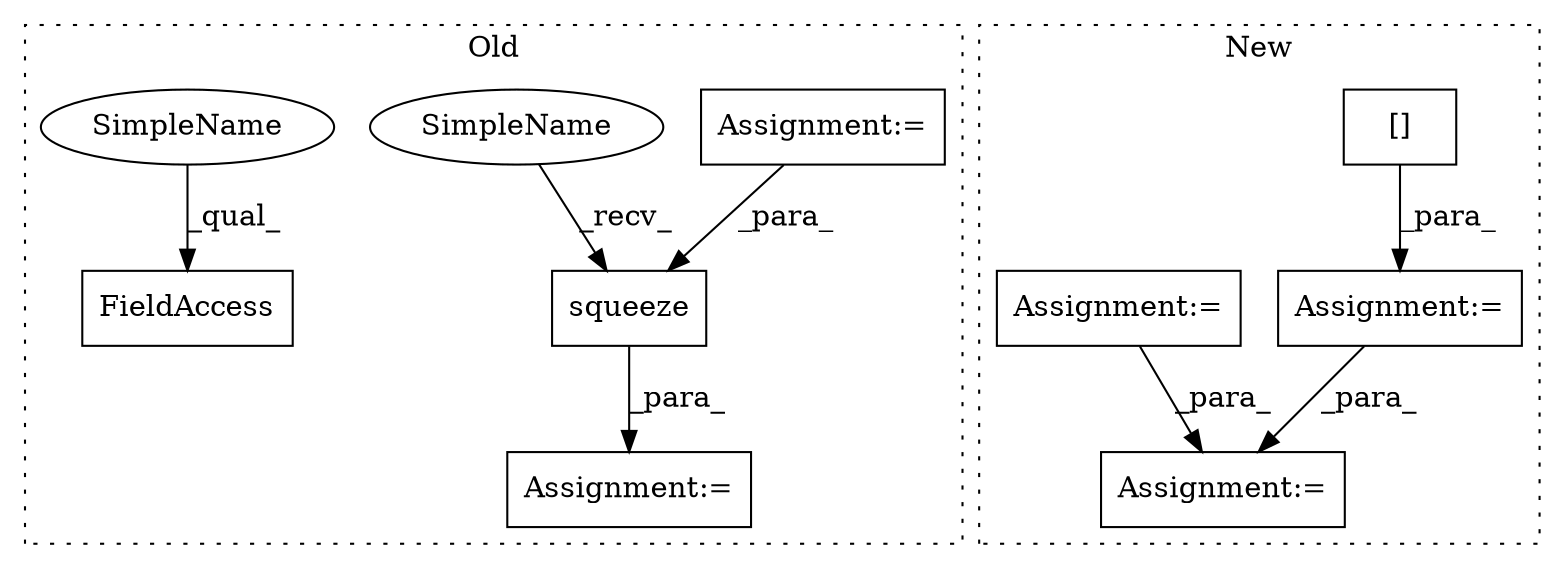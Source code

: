 digraph G {
subgraph cluster0 {
1 [label="squeeze" a="32" s="23739,23753" l="8,1" shape="box"];
3 [label="Assignment:=" a="7" s="23718" l="1" shape="box"];
4 [label="FieldAccess" a="22" s="23783" l="12" shape="box"];
5 [label="Assignment:=" a="7" s="23664" l="1" shape="box"];
9 [label="SimpleName" a="42" s="23733" l="5" shape="ellipse"];
10 [label="SimpleName" a="42" s="23783" l="5" shape="ellipse"];
label = "Old";
style="dotted";
}
subgraph cluster1 {
2 [label="[]" a="2" s="26874,26946" l="51,1" shape="box"];
6 [label="Assignment:=" a="7" s="26873" l="1" shape="box"];
7 [label="Assignment:=" a="7" s="27058" l="1" shape="box"];
8 [label="Assignment:=" a="7" s="26678" l="1" shape="box"];
label = "New";
style="dotted";
}
1 -> 3 [label="_para_"];
2 -> 6 [label="_para_"];
5 -> 1 [label="_para_"];
6 -> 7 [label="_para_"];
8 -> 7 [label="_para_"];
9 -> 1 [label="_recv_"];
10 -> 4 [label="_qual_"];
}